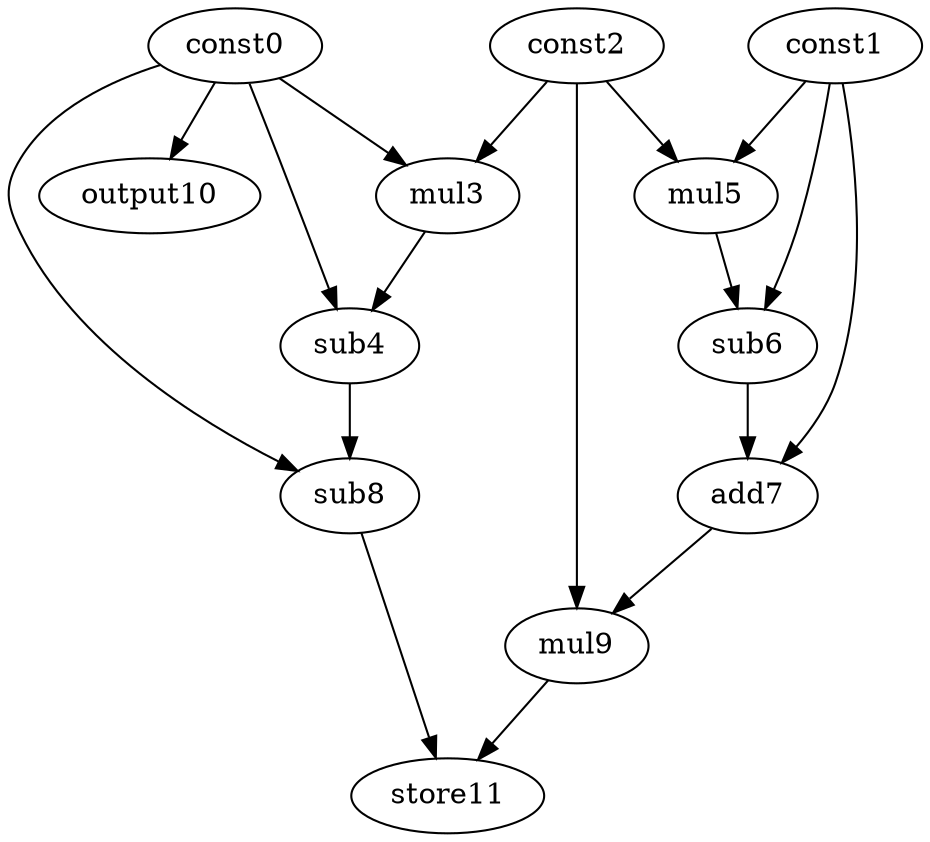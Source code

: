 digraph G { 
const0[opcode=const]; 
const1[opcode=const]; 
const2[opcode=const]; 
mul3[opcode=mul]; 
sub4[opcode=sub]; 
mul5[opcode=mul]; 
sub6[opcode=sub]; 
add7[opcode=add]; 
sub8[opcode=sub]; 
mul9[opcode=mul]; 
output10[opcode=output]; 
store11[opcode=store]; 
const0->mul3[operand=0];
const2->mul3[operand=1];
const1->mul5[operand=0];
const2->mul5[operand=1];
const0->output10[operand=0];
const0->sub4[operand=0];
mul3->sub4[operand=1];
const1->sub6[operand=0];
mul5->sub6[operand=1];
const1->add7[operand=0];
sub6->add7[operand=1];
const0->sub8[operand=0];
sub4->sub8[operand=1];
const2->mul9[operand=0];
add7->mul9[operand=1];
sub8->store11[operand=0];
mul9->store11[operand=1];
}
